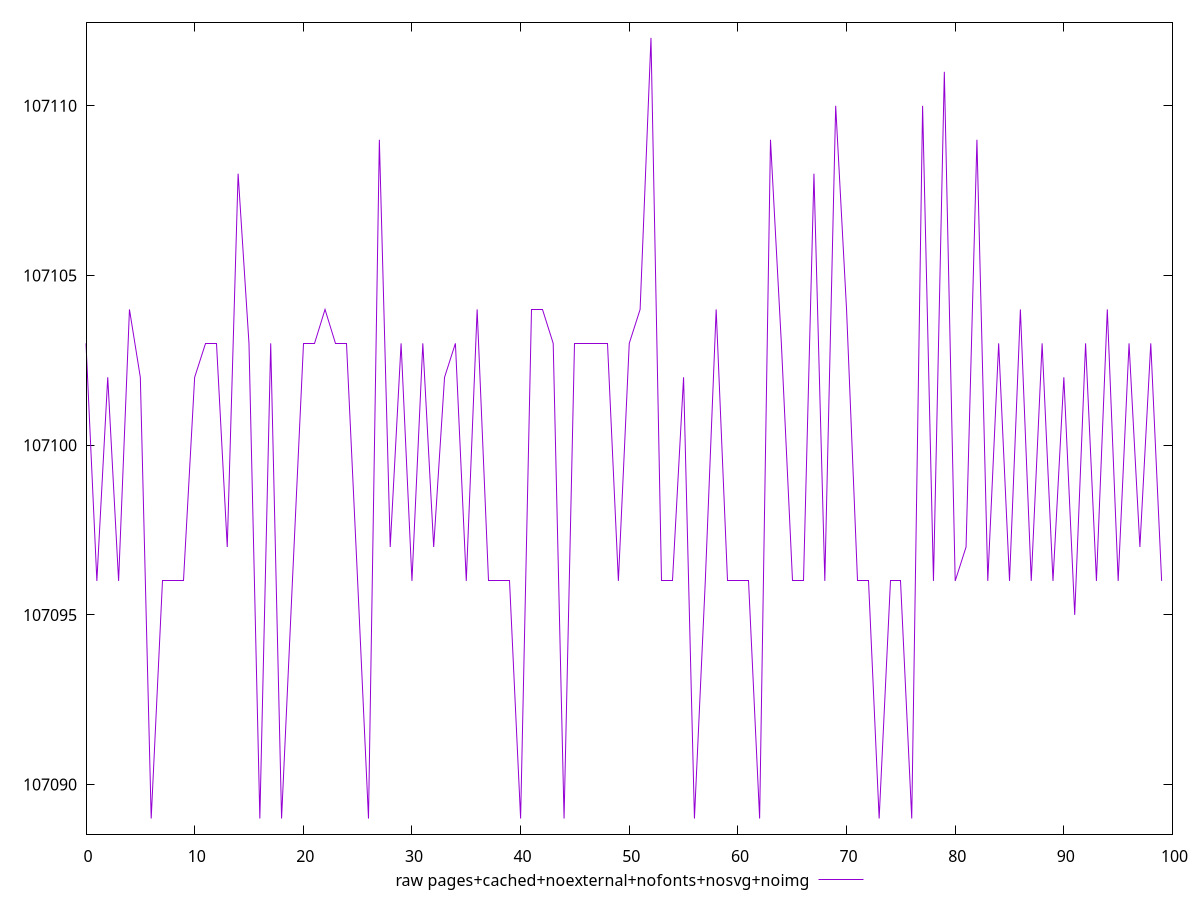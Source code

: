 $_rawPagesCachedNoexternalNofontsNosvgNoimg <<EOF
107103
107096
107102
107096
107104
107102
107089
107096
107096
107096
107102
107103
107103
107097
107108
107103
107089
107103
107089
107096
107103
107103
107104
107103
107103
107096
107089
107109
107097
107103
107096
107103
107097
107102
107103
107096
107104
107096
107096
107096
107089
107104
107104
107103
107089
107103
107103
107103
107103
107096
107103
107104
107112
107096
107096
107102
107089
107096
107104
107096
107096
107096
107089
107109
107103
107096
107096
107108
107096
107110
107104
107096
107096
107089
107096
107096
107089
107110
107096
107111
107096
107097
107109
107096
107103
107096
107104
107096
107103
107096
107102
107095
107103
107096
107104
107096
107103
107097
107103
107096
EOF
set key outside below
set terminal pngcairo
set output "report_00006_2020-11-02T20-21-41.718Z/total-byte-weight/pages+cached+noexternal+nofonts+nosvg+noimg//raw.png"
set yrange [107088.54:107112.46]
plot $_rawPagesCachedNoexternalNofontsNosvgNoimg title "raw pages+cached+noexternal+nofonts+nosvg+noimg" with line ,